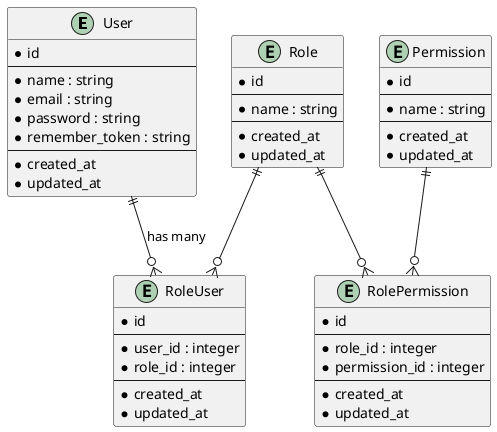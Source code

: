 @startuml

entity User {
    * id
    --
    * name : string
    * email : string
    * password : string
    * remember_token : string
    --
    * created_at
    * updated_at
}

entity Role {
    * id
    --
    * name : string
    --
    * created_at
    * updated_at
}

entity RoleUser {
    * id
    --
    * user_id : integer
    * role_id : integer
    --
    * created_at
    * updated_at
}

entity Permission {
    * id
    --
    * name : string
    --
    * created_at
    * updated_at
}

entity RolePermission {
    * id
    --
    * role_id : integer
    * permission_id : integer
    --
    * created_at
    * updated_at
}

' Relationships

User ||--o{ RoleUser : has many
Role ||--o{ RoleUser
Role ||--o{ RolePermission
Permission ||--o{ RolePermission

@enduml
